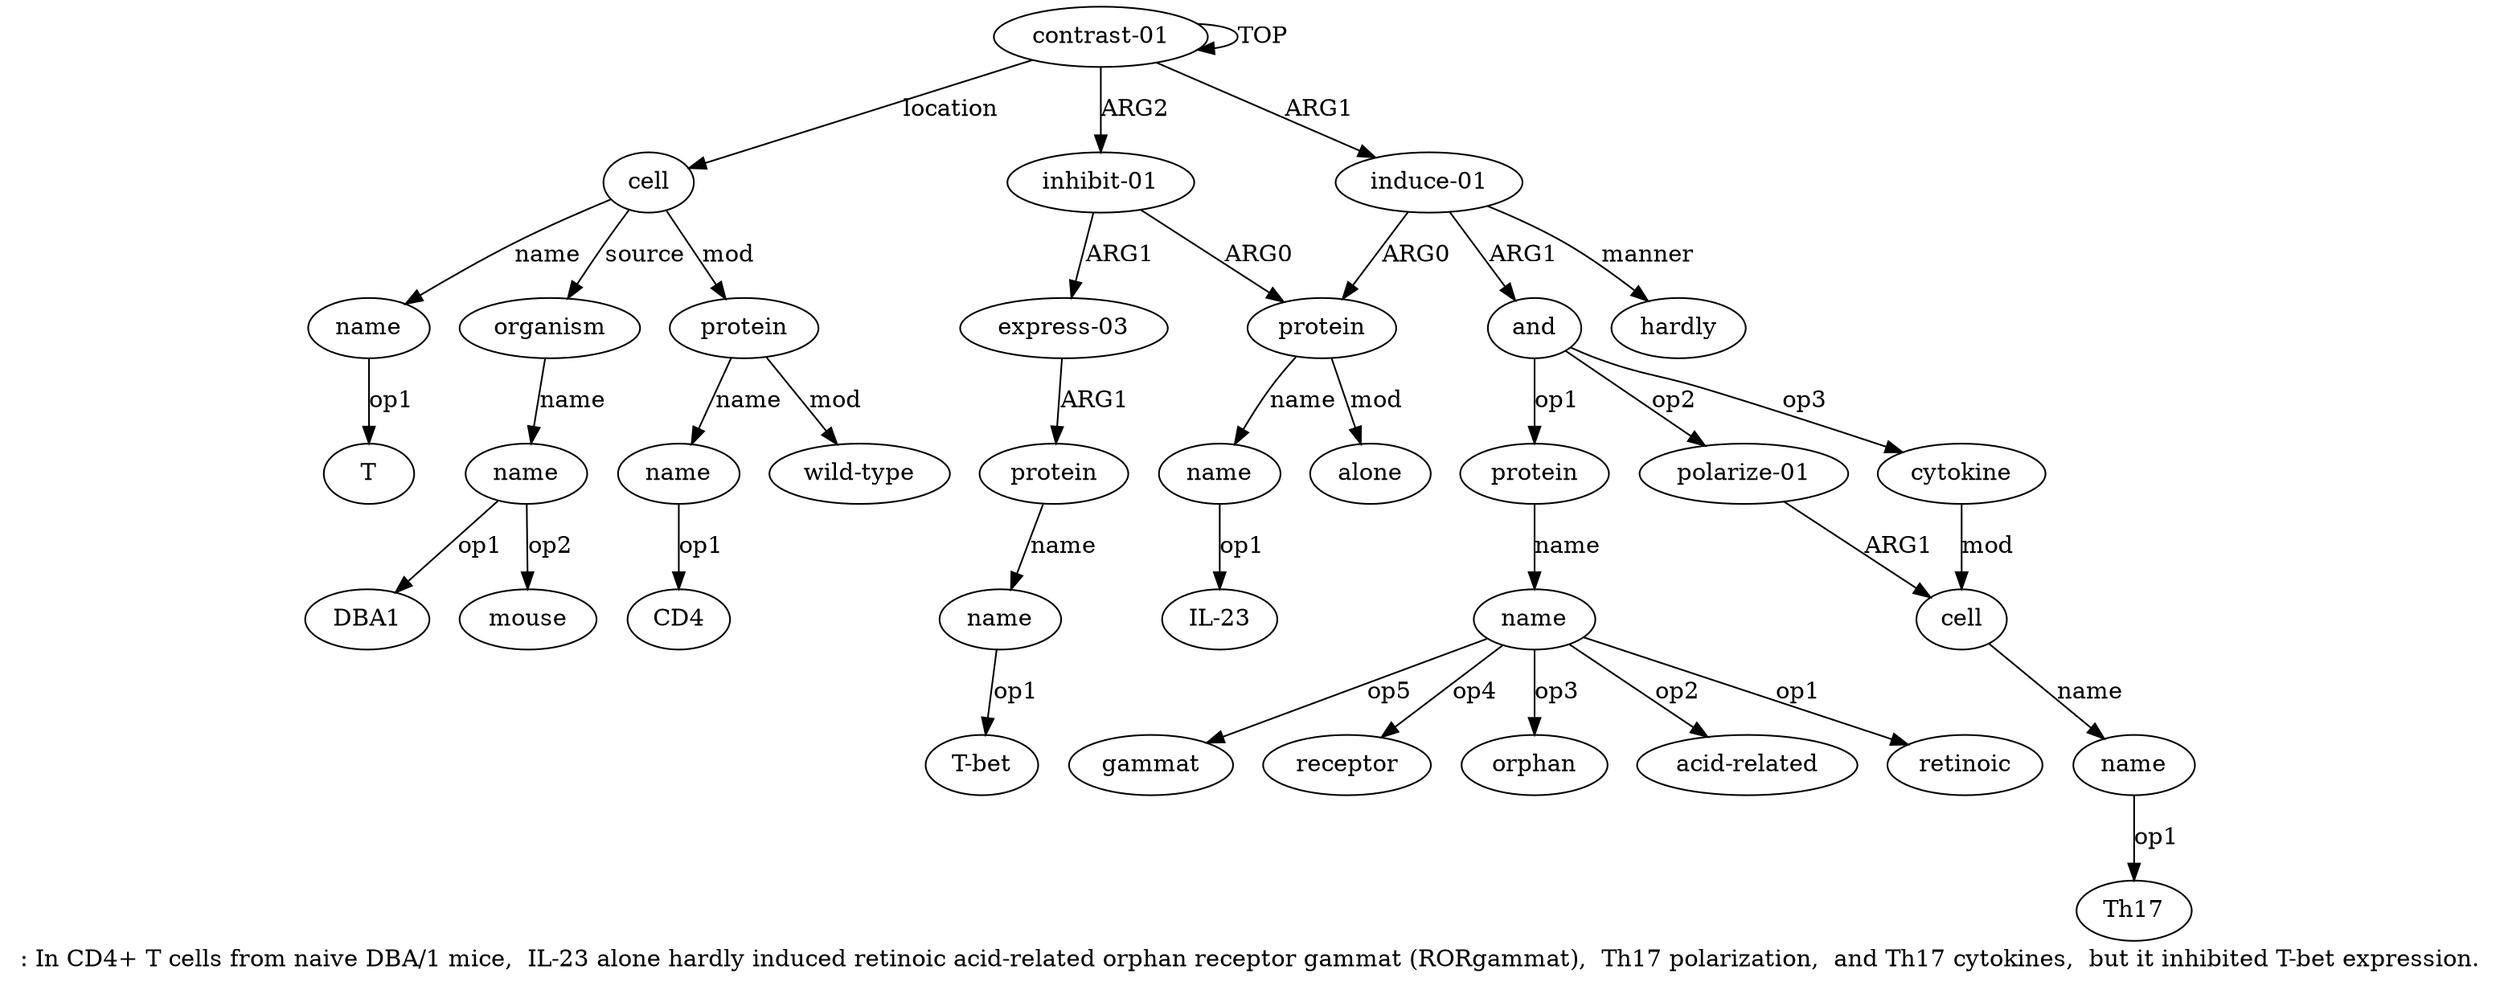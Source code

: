 digraph  {
	graph [label=": In CD4+ T cells from naive DBA/1 mice,  IL-23 alone hardly induced retinoic acid-related orphan receptor gammat (RORgammat),  \
Th17 polarization,  and Th17 cytokines,  but it inhibited T-bet expression."];
	node [label="\N"];
	a20	 [color=black,
		gold_ind=20,
		gold_label=name,
		label=name,
		test_ind=20,
		test_label=name];
	"a20 CD4"	 [color=black,
		gold_ind=-1,
		gold_label=CD4,
		label=CD4,
		test_ind=-1,
		test_label=CD4];
	a20 -> "a20 CD4" [key=0,
	color=black,
	gold_label=op1,
	label=op1,
	test_label=op1];
a21 [color=black,
	gold_ind=21,
	gold_label="wild-type",
	label="wild-type",
	test_ind=21,
	test_label="wild-type"];
a22 [color=black,
	gold_ind=22,
	gold_label=organism,
	label=organism,
	test_ind=22,
	test_label=organism];
a23 [color=black,
	gold_ind=23,
	gold_label=name,
	label=name,
	test_ind=23,
	test_label=name];
a22 -> a23 [key=0,
color=black,
gold_label=name,
label=name,
test_label=name];
"a23 DBA1" [color=black,
gold_ind=-1,
gold_label=DBA1,
label=DBA1,
test_ind=-1,
test_label=DBA1];
a23 -> "a23 DBA1" [key=0,
color=black,
gold_label=op1,
label=op1,
test_label=op1];
"a23 mouse" [color=black,
gold_ind=-1,
gold_label=mouse,
label=mouse,
test_ind=-1,
test_label=mouse];
a23 -> "a23 mouse" [key=0,
color=black,
gold_label=op2,
label=op2,
test_label=op2];
"a7 retinoic" [color=black,
gold_ind=-1,
gold_label=retinoic,
label=retinoic,
test_ind=-1,
test_label=retinoic];
"a10 Th17" [color=black,
gold_ind=-1,
gold_label=Th17,
label=Th17,
test_ind=-1,
test_label=Th17];
"a18 T" [color=black,
gold_ind=-1,
gold_label=T,
label=T,
test_ind=-1,
test_label=T];
"a16 T-bet" [color=black,
gold_ind=-1,
gold_label="T-bet",
label="T-bet",
test_ind=-1,
test_label="T-bet"];
"a7 gammat" [color=black,
gold_ind=-1,
gold_label=gammat,
label=gammat,
test_ind=-1,
test_label=gammat];
"a7 receptor" [color=black,
gold_ind=-1,
gold_label=receptor,
label=receptor,
test_ind=-1,
test_label=receptor];
a15 [color=black,
gold_ind=15,
gold_label=protein,
label=protein,
test_ind=15,
test_label=protein];
a16 [color=black,
gold_ind=16,
gold_label=name,
label=name,
test_ind=16,
test_label=name];
a15 -> a16 [key=0,
color=black,
gold_label=name,
label=name,
test_label=name];
a14 [color=black,
gold_ind=14,
gold_label="express-03",
label="express-03",
test_ind=14,
test_label="express-03"];
a14 -> a15 [key=0,
color=black,
gold_label=ARG1,
label=ARG1,
test_label=ARG1];
a17 [color=black,
gold_ind=17,
gold_label=cell,
label=cell,
test_ind=17,
test_label=cell];
a17 -> a22 [key=0,
color=black,
gold_label=source,
label=source,
test_label=source];
a19 [color=black,
gold_ind=19,
gold_label=protein,
label=protein,
test_ind=19,
test_label=protein];
a17 -> a19 [key=0,
color=black,
gold_label=mod,
label=mod,
test_label=mod];
a18 [color=black,
gold_ind=18,
gold_label=name,
label=name,
test_ind=18,
test_label=name];
a17 -> a18 [key=0,
color=black,
gold_label=name,
label=name,
test_label=name];
a16 -> "a16 T-bet" [key=0,
color=black,
gold_label=op1,
label=op1,
test_label=op1];
a11 [color=black,
gold_ind=11,
gold_label=cytokine,
label=cytokine,
test_ind=11,
test_label=cytokine];
a9 [color=black,
gold_ind=9,
gold_label=cell,
label=cell,
test_ind=9,
test_label=cell];
a11 -> a9 [key=0,
color=black,
gold_label=mod,
label=mod,
test_label=mod];
a10 [color=black,
gold_ind=10,
gold_label=name,
label=name,
test_ind=10,
test_label=name];
a10 -> "a10 Th17" [key=0,
color=black,
gold_label=op1,
label=op1,
test_label=op1];
a13 [color=black,
gold_ind=13,
gold_label="inhibit-01",
label="inhibit-01",
test_ind=13,
test_label="inhibit-01"];
a13 -> a14 [key=0,
color=black,
gold_label=ARG1,
label=ARG1,
test_label=ARG1];
a2 [color=black,
gold_ind=2,
gold_label=protein,
label=protein,
test_ind=2,
test_label=protein];
a13 -> a2 [key=0,
color=black,
gold_label=ARG0,
label=ARG0,
test_label=ARG0];
a12 [color=black,
gold_ind=12,
gold_label=hardly,
label=hardly,
test_ind=12,
test_label=hardly];
a19 -> a20 [key=0,
color=black,
gold_label=name,
label=name,
test_label=name];
a19 -> a21 [key=0,
color=black,
gold_label=mod,
label=mod,
test_label=mod];
a18 -> "a18 T" [key=0,
color=black,
gold_label=op1,
label=op1,
test_label=op1];
a1 [color=black,
gold_ind=1,
gold_label="induce-01",
label="induce-01",
test_ind=1,
test_label="induce-01"];
a1 -> a12 [key=0,
color=black,
gold_label=manner,
label=manner,
test_label=manner];
a1 -> a2 [key=0,
color=black,
gold_label=ARG0,
label=ARG0,
test_label=ARG0];
a5 [color=black,
gold_ind=5,
gold_label=and,
label=and,
test_ind=5,
test_label=and];
a1 -> a5 [key=0,
color=black,
gold_label=ARG1,
label=ARG1,
test_label=ARG1];
a0 [color=black,
gold_ind=0,
gold_label="contrast-01",
label="contrast-01",
test_ind=0,
test_label="contrast-01"];
a0 -> a17 [key=0,
color=black,
gold_label=location,
label=location,
test_label=location];
a0 -> a13 [key=0,
color=black,
gold_label=ARG2,
label=ARG2,
test_label=ARG2];
a0 -> a1 [key=0,
color=black,
gold_label=ARG1,
label=ARG1,
test_label=ARG1];
a0 -> a0 [key=0,
color=black,
gold_label=TOP,
label=TOP,
test_label=TOP];
a3 [color=black,
gold_ind=3,
gold_label=name,
label=name,
test_ind=3,
test_label=name];
"a3 IL-23" [color=black,
gold_ind=-1,
gold_label="IL-23",
label="IL-23",
test_ind=-1,
test_label="IL-23"];
a3 -> "a3 IL-23" [key=0,
color=black,
gold_label=op1,
label=op1,
test_label=op1];
a2 -> a3 [key=0,
color=black,
gold_label=name,
label=name,
test_label=name];
a4 [color=black,
gold_ind=4,
gold_label=alone,
label=alone,
test_ind=4,
test_label=alone];
a2 -> a4 [key=0,
color=black,
gold_label=mod,
label=mod,
test_label=mod];
a5 -> a11 [key=0,
color=black,
gold_label=op3,
label=op3,
test_label=op3];
a6 [color=black,
gold_ind=6,
gold_label=protein,
label=protein,
test_ind=6,
test_label=protein];
a5 -> a6 [key=0,
color=black,
gold_label=op1,
label=op1,
test_label=op1];
a8 [color=black,
gold_ind=8,
gold_label="polarize-01",
label="polarize-01",
test_ind=8,
test_label="polarize-01"];
a5 -> a8 [key=0,
color=black,
gold_label=op2,
label=op2,
test_label=op2];
a7 [color=black,
gold_ind=7,
gold_label=name,
label=name,
test_ind=7,
test_label=name];
a7 -> "a7 retinoic" [key=0,
color=black,
gold_label=op1,
label=op1,
test_label=op1];
a7 -> "a7 gammat" [key=0,
color=black,
gold_label=op5,
label=op5,
test_label=op5];
a7 -> "a7 receptor" [key=0,
color=black,
gold_label=op4,
label=op4,
test_label=op4];
"a7 orphan" [color=black,
gold_ind=-1,
gold_label=orphan,
label=orphan,
test_ind=-1,
test_label=orphan];
a7 -> "a7 orphan" [key=0,
color=black,
gold_label=op3,
label=op3,
test_label=op3];
"a7 acid-related" [color=black,
gold_ind=-1,
gold_label="acid-related",
label="acid-related",
test_ind=-1,
test_label="acid-related"];
a7 -> "a7 acid-related" [key=0,
color=black,
gold_label=op2,
label=op2,
test_label=op2];
a6 -> a7 [key=0,
color=black,
gold_label=name,
label=name,
test_label=name];
a9 -> a10 [key=0,
color=black,
gold_label=name,
label=name,
test_label=name];
a8 -> a9 [key=0,
color=black,
gold_label=ARG1,
label=ARG1,
test_label=ARG1];
}
